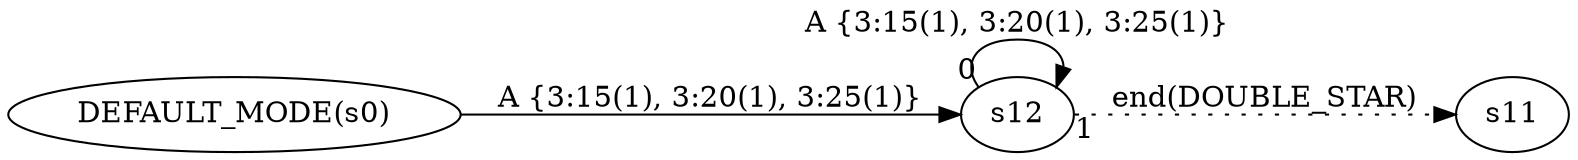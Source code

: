 digraph ATN {
  rankdir=LR;

  "DEFAULT_MODE(s0)" -> s12 [label="A {3:15(1), 3:20(1), 3:25(1)}"]
  s12 -> s12 [label="A {3:15(1), 3:20(1), 3:25(1)}" taillabel=0]
  s12 -> s11 [label="end(DOUBLE_STAR)" taillabel=1 style=dotted]
}